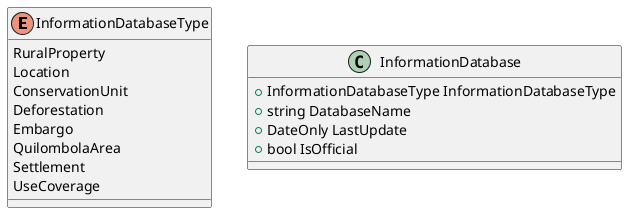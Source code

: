 @startuml

enum InformationDatabaseType {
    RuralProperty
    Location
    ConservationUnit
    Deforestation
    Embargo
    QuilombolaArea
    Settlement
    UseCoverage
}

class InformationDatabase {
    {field} +InformationDatabaseType InformationDatabaseType
    {field} +string DatabaseName
    {field} +DateOnly LastUpdate
    {field} +bool IsOfficial
}

@enduml
